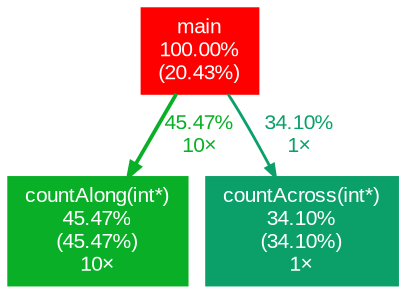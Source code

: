 digraph {
	graph [fontname=Arial, nodesep=0.125, ranksep=0.25];
	node [fontcolor=white, fontname=Arial, height=0, shape=box, style=filled, width=0];
	edge [fontname=Arial];
	1 [color="#ff0000", fontcolor="#ffffff", fontsize="10.00", label="main\n100.00%\n(20.43%)"];
	1 -> 2 [arrowsize="0.67", color="#0aaf28", fontcolor="#0aaf28", fontsize="10.00", label="45.47%\n10×", labeldistance="1.82", penwidth="1.82"];
	1 -> 3 [arrowsize="0.58", color="#0ba06a", fontcolor="#0ba06a", fontsize="10.00", label="34.10%\n1×", labeldistance="1.36", penwidth="1.36"];
	2 [color="#0aaf28", fontcolor="#ffffff", fontsize="10.00", label="countAlong(int*)\n45.47%\n(45.47%)\n10×"];
	3 [color="#0ba06a", fontcolor="#ffffff", fontsize="10.00", label="countAcross(int*)\n34.10%\n(34.10%)\n1×"];
}
